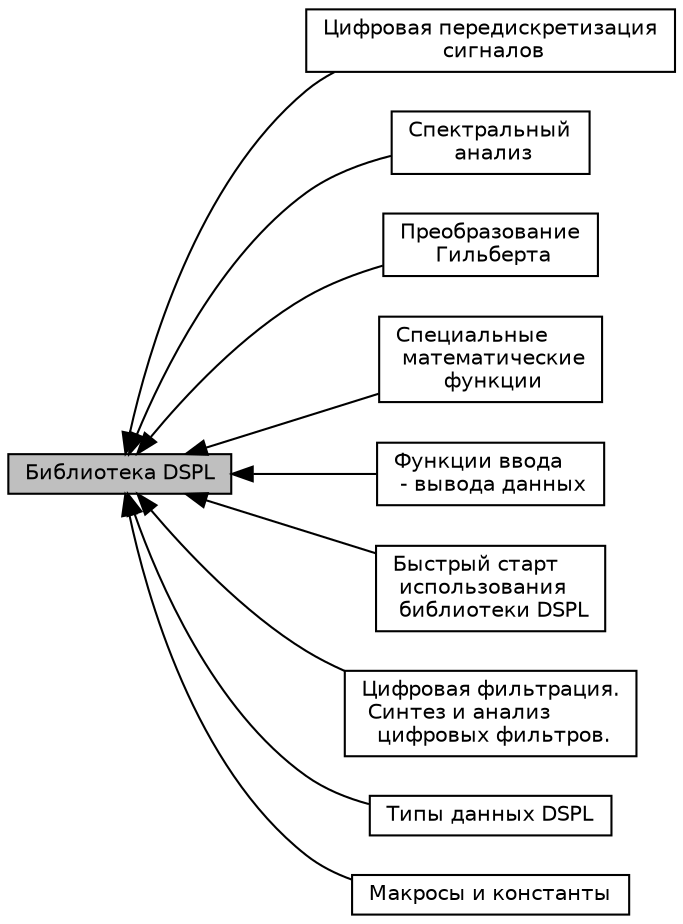 digraph "Библиотека DSPL"
{
  edge [fontname="Helvetica",fontsize="10",labelfontname="Helvetica",labelfontsize="10"];
  node [fontname="Helvetica",fontsize="10",shape=record];
  rankdir=LR;
  Node6 [label="Цифровая передискретизация\l сигналов",height=0.2,width=0.4,color="black", fillcolor="white", style="filled",URL="$group___r_e_s_a_m_p_l_i_n_g___g_r_o_u_p.html"];
  Node3 [label="Спектральный\l анализ",height=0.2,width=0.4,color="black", fillcolor="white", style="filled",URL="$group___s_p_e_c_t_r_a_l___g_r_o_u_p.html"];
  Node0 [label="Библиотека DSPL",height=0.2,width=0.4,color="black", fillcolor="grey75", style="filled", fontcolor="black"];
  Node4 [label="Преобразование\l Гильберта",height=0.2,width=0.4,color="black", fillcolor="white", style="filled",URL="$group___h_i_l_b_e_r_t___g_r_o_u_p.html"];
  Node7 [label="Специальные\l математические\l функции",height=0.2,width=0.4,color="black", fillcolor="white", style="filled",URL="$group___s_p_e_c___m_a_t_h___g_r_o_u_p.html"];
  Node8 [label="Функции ввода\l - вывода данных",height=0.2,width=0.4,color="black", fillcolor="white", style="filled",URL="$group___i_n___o_u_t___g_r_o_u_p.html"];
  Node1 [label="Быстрый старт\l использования\l библиотеки DSPL",height=0.2,width=0.4,color="black", fillcolor="white", style="filled",URL="$group___g_e_t_t_i_n_g___s_t_a_r_t.html"];
  Node5 [label="Цифровая фильтрация.\l Синтез и анализ\l цифровых фильтров.",height=0.2,width=0.4,color="black", fillcolor="white", style="filled",URL="$group___f_i_l_t_e_r___g_r_o_u_p.html"];
  Node2 [label="Типы данных DSPL",height=0.2,width=0.4,color="black", fillcolor="white", style="filled",URL="$group___t_y_p_e_s___g_r_o_u_p.html"];
  Node9 [label="Макросы и константы",height=0.2,width=0.4,color="black", fillcolor="white", style="filled",URL="$group___m_a_c_r_o___d_e_f_i_n_e___g_r_o_u_p.html"];
  Node0->Node1 [shape=plaintext, dir="back", style="solid"];
  Node0->Node2 [shape=plaintext, dir="back", style="solid"];
  Node0->Node3 [shape=plaintext, dir="back", style="solid"];
  Node0->Node4 [shape=plaintext, dir="back", style="solid"];
  Node0->Node5 [shape=plaintext, dir="back", style="solid"];
  Node0->Node6 [shape=plaintext, dir="back", style="solid"];
  Node0->Node7 [shape=plaintext, dir="back", style="solid"];
  Node0->Node8 [shape=plaintext, dir="back", style="solid"];
  Node0->Node9 [shape=plaintext, dir="back", style="solid"];
}

